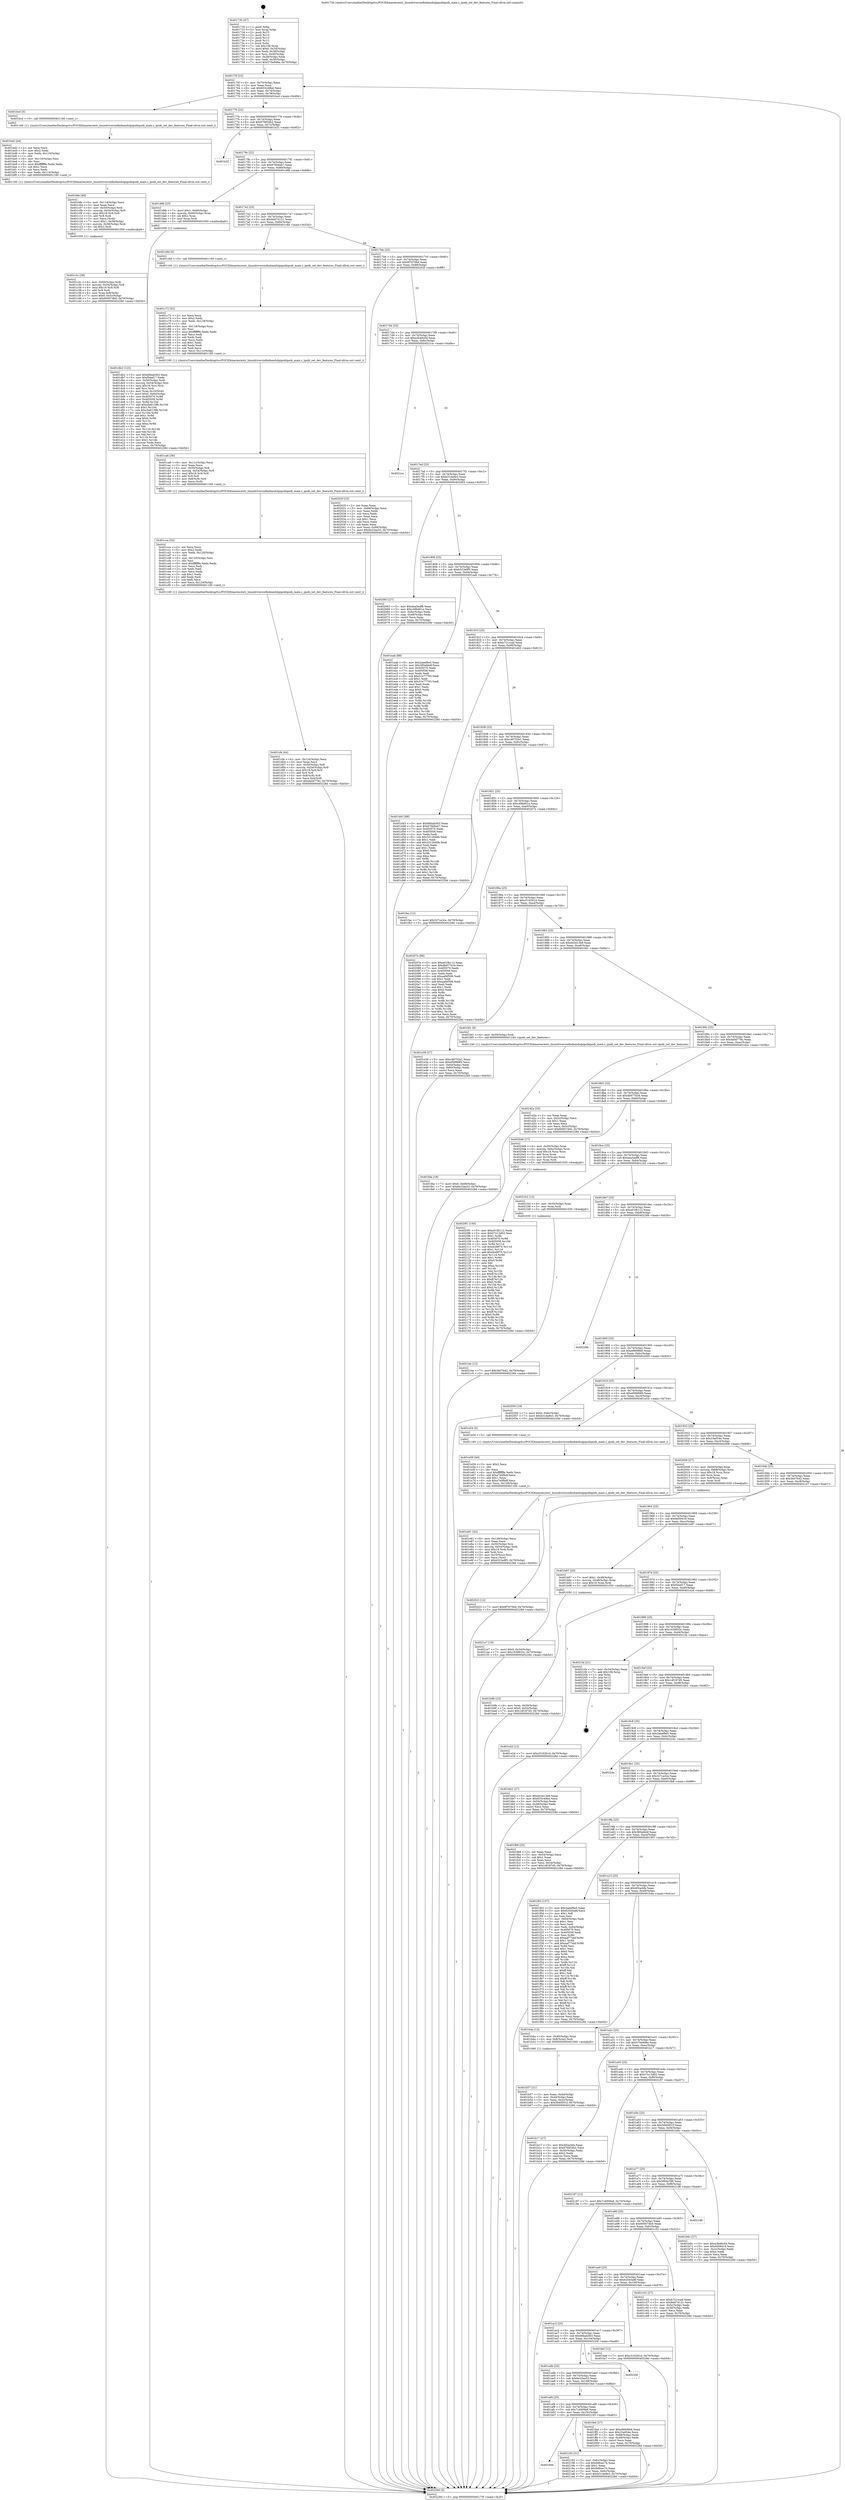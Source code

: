 digraph "0x401730" {
  label = "0x401730 (/mnt/c/Users/mathe/Desktop/tcc/POCII/binaries/extr_linuxdriversinfinibandulpipoibipoib_main.c_ipoib_set_dev_features_Final-ollvm.out::main(0))"
  labelloc = "t"
  node[shape=record]

  Entry [label="",width=0.3,height=0.3,shape=circle,fillcolor=black,style=filled]
  "0x40175f" [label="{
     0x40175f [23]\l
     | [instrs]\l
     &nbsp;&nbsp;0x40175f \<+3\>: mov -0x70(%rbp),%eax\l
     &nbsp;&nbsp;0x401762 \<+2\>: mov %eax,%ecx\l
     &nbsp;&nbsp;0x401764 \<+6\>: sub $0x833c49bd,%ecx\l
     &nbsp;&nbsp;0x40176a \<+3\>: mov %eax,-0x74(%rbp)\l
     &nbsp;&nbsp;0x40176d \<+3\>: mov %ecx,-0x78(%rbp)\l
     &nbsp;&nbsp;0x401770 \<+6\>: je 0000000000401bcd \<main+0x49d\>\l
  }"]
  "0x401bcd" [label="{
     0x401bcd [5]\l
     | [instrs]\l
     &nbsp;&nbsp;0x401bcd \<+5\>: call 0000000000401160 \<next_i\>\l
     | [calls]\l
     &nbsp;&nbsp;0x401160 \{1\} (/mnt/c/Users/mathe/Desktop/tcc/POCII/binaries/extr_linuxdriversinfinibandulpipoibipoib_main.c_ipoib_set_dev_features_Final-ollvm.out::next_i)\l
  }"]
  "0x401776" [label="{
     0x401776 [22]\l
     | [instrs]\l
     &nbsp;&nbsp;0x401776 \<+5\>: jmp 000000000040177b \<main+0x4b\>\l
     &nbsp;&nbsp;0x40177b \<+3\>: mov -0x74(%rbp),%eax\l
     &nbsp;&nbsp;0x40177e \<+5\>: sub $0x876854b2,%eax\l
     &nbsp;&nbsp;0x401783 \<+3\>: mov %eax,-0x7c(%rbp)\l
     &nbsp;&nbsp;0x401786 \<+6\>: je 0000000000401b32 \<main+0x402\>\l
  }"]
  Exit [label="",width=0.3,height=0.3,shape=circle,fillcolor=black,style=filled,peripheries=2]
  "0x401b32" [label="{
     0x401b32\l
  }", style=dashed]
  "0x40178c" [label="{
     0x40178c [22]\l
     | [instrs]\l
     &nbsp;&nbsp;0x40178c \<+5\>: jmp 0000000000401791 \<main+0x61\>\l
     &nbsp;&nbsp;0x401791 \<+3\>: mov -0x74(%rbp),%eax\l
     &nbsp;&nbsp;0x401794 \<+5\>: sub $0x876b6eb7,%eax\l
     &nbsp;&nbsp;0x401799 \<+3\>: mov %eax,-0x80(%rbp)\l
     &nbsp;&nbsp;0x40179c \<+6\>: je 0000000000401d9b \<main+0x66b\>\l
  }"]
  "0x4021be" [label="{
     0x4021be [12]\l
     | [instrs]\l
     &nbsp;&nbsp;0x4021be \<+7\>: movl $0x3b07b42,-0x70(%rbp)\l
     &nbsp;&nbsp;0x4021c5 \<+5\>: jmp 000000000040228d \<main+0xb5d\>\l
  }"]
  "0x401d9b" [label="{
     0x401d9b [23]\l
     | [instrs]\l
     &nbsp;&nbsp;0x401d9b \<+7\>: movl $0x1,-0x60(%rbp)\l
     &nbsp;&nbsp;0x401da2 \<+4\>: movslq -0x60(%rbp),%rax\l
     &nbsp;&nbsp;0x401da6 \<+4\>: shl $0x2,%rax\l
     &nbsp;&nbsp;0x401daa \<+3\>: mov %rax,%rdi\l
     &nbsp;&nbsp;0x401dad \<+5\>: call 0000000000401050 \<malloc@plt\>\l
     | [calls]\l
     &nbsp;&nbsp;0x401050 \{1\} (unknown)\l
  }"]
  "0x4017a2" [label="{
     0x4017a2 [25]\l
     | [instrs]\l
     &nbsp;&nbsp;0x4017a2 \<+5\>: jmp 00000000004017a7 \<main+0x77\>\l
     &nbsp;&nbsp;0x4017a7 \<+3\>: mov -0x74(%rbp),%eax\l
     &nbsp;&nbsp;0x4017aa \<+5\>: sub $0x8dd74121,%eax\l
     &nbsp;&nbsp;0x4017af \<+6\>: mov %eax,-0x84(%rbp)\l
     &nbsp;&nbsp;0x4017b5 \<+6\>: je 0000000000401c6d \<main+0x53d\>\l
  }"]
  "0x401b0d" [label="{
     0x401b0d\l
  }", style=dashed]
  "0x401c6d" [label="{
     0x401c6d [5]\l
     | [instrs]\l
     &nbsp;&nbsp;0x401c6d \<+5\>: call 0000000000401160 \<next_i\>\l
     | [calls]\l
     &nbsp;&nbsp;0x401160 \{1\} (/mnt/c/Users/mathe/Desktop/tcc/POCII/binaries/extr_linuxdriversinfinibandulpipoibipoib_main.c_ipoib_set_dev_features_Final-ollvm.out::next_i)\l
  }"]
  "0x4017bb" [label="{
     0x4017bb [25]\l
     | [instrs]\l
     &nbsp;&nbsp;0x4017bb \<+5\>: jmp 00000000004017c0 \<main+0x90\>\l
     &nbsp;&nbsp;0x4017c0 \<+3\>: mov -0x74(%rbp),%eax\l
     &nbsp;&nbsp;0x4017c3 \<+5\>: sub $0x9f76706d,%eax\l
     &nbsp;&nbsp;0x4017c8 \<+6\>: mov %eax,-0x88(%rbp)\l
     &nbsp;&nbsp;0x4017ce \<+6\>: je 000000000040202f \<main+0x8ff\>\l
  }"]
  "0x402193" [label="{
     0x402193 [31]\l
     | [instrs]\l
     &nbsp;&nbsp;0x402193 \<+3\>: mov -0x6c(%rbp),%eax\l
     &nbsp;&nbsp;0x402196 \<+5\>: sub $0x9dfcec74,%eax\l
     &nbsp;&nbsp;0x40219b \<+3\>: add $0x1,%eax\l
     &nbsp;&nbsp;0x40219e \<+5\>: add $0x9dfcec74,%eax\l
     &nbsp;&nbsp;0x4021a3 \<+3\>: mov %eax,-0x6c(%rbp)\l
     &nbsp;&nbsp;0x4021a6 \<+7\>: movl $0xb31da9e3,-0x70(%rbp)\l
     &nbsp;&nbsp;0x4021ad \<+5\>: jmp 000000000040228d \<main+0xb5d\>\l
  }"]
  "0x40202f" [label="{
     0x40202f [33]\l
     | [instrs]\l
     &nbsp;&nbsp;0x40202f \<+2\>: xor %eax,%eax\l
     &nbsp;&nbsp;0x402031 \<+3\>: mov -0x68(%rbp),%ecx\l
     &nbsp;&nbsp;0x402034 \<+2\>: mov %eax,%edx\l
     &nbsp;&nbsp;0x402036 \<+2\>: sub %ecx,%edx\l
     &nbsp;&nbsp;0x402038 \<+2\>: mov %eax,%ecx\l
     &nbsp;&nbsp;0x40203a \<+3\>: sub $0x1,%ecx\l
     &nbsp;&nbsp;0x40203d \<+2\>: add %ecx,%edx\l
     &nbsp;&nbsp;0x40203f \<+2\>: sub %edx,%eax\l
     &nbsp;&nbsp;0x402041 \<+3\>: mov %eax,-0x68(%rbp)\l
     &nbsp;&nbsp;0x402044 \<+7\>: movl $0x6e23ae33,-0x70(%rbp)\l
     &nbsp;&nbsp;0x40204b \<+5\>: jmp 000000000040228d \<main+0xb5d\>\l
  }"]
  "0x4017d4" [label="{
     0x4017d4 [25]\l
     | [instrs]\l
     &nbsp;&nbsp;0x4017d4 \<+5\>: jmp 00000000004017d9 \<main+0xa9\>\l
     &nbsp;&nbsp;0x4017d9 \<+3\>: mov -0x74(%rbp),%eax\l
     &nbsp;&nbsp;0x4017dc \<+5\>: sub $0xa3b49c0d,%eax\l
     &nbsp;&nbsp;0x4017e1 \<+6\>: mov %eax,-0x8c(%rbp)\l
     &nbsp;&nbsp;0x4017e7 \<+6\>: je 00000000004021ca \<main+0xa9a\>\l
  }"]
  "0x4020f1" [label="{
     0x4020f1 [150]\l
     | [instrs]\l
     &nbsp;&nbsp;0x4020f1 \<+5\>: mov $0xe01fb112,%edx\l
     &nbsp;&nbsp;0x4020f6 \<+5\>: mov $0x57e13d02,%esi\l
     &nbsp;&nbsp;0x4020fb \<+3\>: mov $0x1,%r8b\l
     &nbsp;&nbsp;0x4020fe \<+8\>: mov 0x405070,%r9d\l
     &nbsp;&nbsp;0x402106 \<+8\>: mov 0x405058,%r10d\l
     &nbsp;&nbsp;0x40210e \<+3\>: mov %r9d,%r11d\l
     &nbsp;&nbsp;0x402111 \<+7\>: sub $0xdcd9f70,%r11d\l
     &nbsp;&nbsp;0x402118 \<+4\>: sub $0x1,%r11d\l
     &nbsp;&nbsp;0x40211c \<+7\>: add $0xdcd9f70,%r11d\l
     &nbsp;&nbsp;0x402123 \<+4\>: imul %r11d,%r9d\l
     &nbsp;&nbsp;0x402127 \<+4\>: and $0x1,%r9d\l
     &nbsp;&nbsp;0x40212b \<+4\>: cmp $0x0,%r9d\l
     &nbsp;&nbsp;0x40212f \<+3\>: sete %bl\l
     &nbsp;&nbsp;0x402132 \<+4\>: cmp $0xa,%r10d\l
     &nbsp;&nbsp;0x402136 \<+4\>: setl %r14b\l
     &nbsp;&nbsp;0x40213a \<+3\>: mov %bl,%r15b\l
     &nbsp;&nbsp;0x40213d \<+4\>: xor $0xff,%r15b\l
     &nbsp;&nbsp;0x402141 \<+3\>: mov %r14b,%r12b\l
     &nbsp;&nbsp;0x402144 \<+4\>: xor $0xff,%r12b\l
     &nbsp;&nbsp;0x402148 \<+4\>: xor $0x0,%r8b\l
     &nbsp;&nbsp;0x40214c \<+3\>: mov %r15b,%r13b\l
     &nbsp;&nbsp;0x40214f \<+4\>: and $0x0,%r13b\l
     &nbsp;&nbsp;0x402153 \<+3\>: and %r8b,%bl\l
     &nbsp;&nbsp;0x402156 \<+3\>: mov %r12b,%al\l
     &nbsp;&nbsp;0x402159 \<+2\>: and $0x0,%al\l
     &nbsp;&nbsp;0x40215b \<+3\>: and %r8b,%r14b\l
     &nbsp;&nbsp;0x40215e \<+3\>: or %bl,%r13b\l
     &nbsp;&nbsp;0x402161 \<+3\>: or %r14b,%al\l
     &nbsp;&nbsp;0x402164 \<+3\>: xor %al,%r13b\l
     &nbsp;&nbsp;0x402167 \<+3\>: or %r12b,%r15b\l
     &nbsp;&nbsp;0x40216a \<+4\>: xor $0xff,%r15b\l
     &nbsp;&nbsp;0x40216e \<+4\>: or $0x0,%r8b\l
     &nbsp;&nbsp;0x402172 \<+3\>: and %r8b,%r15b\l
     &nbsp;&nbsp;0x402175 \<+3\>: or %r15b,%r13b\l
     &nbsp;&nbsp;0x402178 \<+4\>: test $0x1,%r13b\l
     &nbsp;&nbsp;0x40217c \<+3\>: cmovne %esi,%edx\l
     &nbsp;&nbsp;0x40217f \<+3\>: mov %edx,-0x70(%rbp)\l
     &nbsp;&nbsp;0x402182 \<+5\>: jmp 000000000040228d \<main+0xb5d\>\l
  }"]
  "0x4021ca" [label="{
     0x4021ca\l
  }", style=dashed]
  "0x4017ed" [label="{
     0x4017ed [25]\l
     | [instrs]\l
     &nbsp;&nbsp;0x4017ed \<+5\>: jmp 00000000004017f2 \<main+0xc2\>\l
     &nbsp;&nbsp;0x4017f2 \<+3\>: mov -0x74(%rbp),%eax\l
     &nbsp;&nbsp;0x4017f5 \<+5\>: sub $0xb31da9e3,%eax\l
     &nbsp;&nbsp;0x4017fa \<+6\>: mov %eax,-0x90(%rbp)\l
     &nbsp;&nbsp;0x401800 \<+6\>: je 0000000000402063 \<main+0x933\>\l
  }"]
  "0x402023" [label="{
     0x402023 [12]\l
     | [instrs]\l
     &nbsp;&nbsp;0x402023 \<+7\>: movl $0x9f76706d,-0x70(%rbp)\l
     &nbsp;&nbsp;0x40202a \<+5\>: jmp 000000000040228d \<main+0xb5d\>\l
  }"]
  "0x402063" [label="{
     0x402063 [27]\l
     | [instrs]\l
     &nbsp;&nbsp;0x402063 \<+5\>: mov $0xdea5edf8,%eax\l
     &nbsp;&nbsp;0x402068 \<+5\>: mov $0xc49bd01e,%ecx\l
     &nbsp;&nbsp;0x40206d \<+3\>: mov -0x6c(%rbp),%edx\l
     &nbsp;&nbsp;0x402070 \<+3\>: cmp -0x48(%rbp),%edx\l
     &nbsp;&nbsp;0x402073 \<+3\>: cmovl %ecx,%eax\l
     &nbsp;&nbsp;0x402076 \<+3\>: mov %eax,-0x70(%rbp)\l
     &nbsp;&nbsp;0x402079 \<+5\>: jmp 000000000040228d \<main+0xb5d\>\l
  }"]
  "0x401806" [label="{
     0x401806 [25]\l
     | [instrs]\l
     &nbsp;&nbsp;0x401806 \<+5\>: jmp 000000000040180b \<main+0xdb\>\l
     &nbsp;&nbsp;0x40180b \<+3\>: mov -0x74(%rbp),%eax\l
     &nbsp;&nbsp;0x40180e \<+5\>: sub $0xb523e9f5,%eax\l
     &nbsp;&nbsp;0x401813 \<+6\>: mov %eax,-0x94(%rbp)\l
     &nbsp;&nbsp;0x401819 \<+6\>: je 0000000000401eab \<main+0x77b\>\l
  }"]
  "0x401af4" [label="{
     0x401af4 [25]\l
     | [instrs]\l
     &nbsp;&nbsp;0x401af4 \<+5\>: jmp 0000000000401af9 \<main+0x3c9\>\l
     &nbsp;&nbsp;0x401af9 \<+3\>: mov -0x74(%rbp),%eax\l
     &nbsp;&nbsp;0x401afc \<+5\>: sub $0x7c4009a8,%eax\l
     &nbsp;&nbsp;0x401b01 \<+6\>: mov %eax,-0x10c(%rbp)\l
     &nbsp;&nbsp;0x401b07 \<+6\>: je 0000000000402193 \<main+0xa63\>\l
  }"]
  "0x401eab" [label="{
     0x401eab [88]\l
     | [instrs]\l
     &nbsp;&nbsp;0x401eab \<+5\>: mov $0x2aeef9e5,%eax\l
     &nbsp;&nbsp;0x401eb0 \<+5\>: mov $0x385ebb4f,%ecx\l
     &nbsp;&nbsp;0x401eb5 \<+7\>: mov 0x405070,%edx\l
     &nbsp;&nbsp;0x401ebc \<+7\>: mov 0x405058,%esi\l
     &nbsp;&nbsp;0x401ec3 \<+2\>: mov %edx,%edi\l
     &nbsp;&nbsp;0x401ec5 \<+6\>: sub $0x51e77765,%edi\l
     &nbsp;&nbsp;0x401ecb \<+3\>: sub $0x1,%edi\l
     &nbsp;&nbsp;0x401ece \<+6\>: add $0x51e77765,%edi\l
     &nbsp;&nbsp;0x401ed4 \<+3\>: imul %edi,%edx\l
     &nbsp;&nbsp;0x401ed7 \<+3\>: and $0x1,%edx\l
     &nbsp;&nbsp;0x401eda \<+3\>: cmp $0x0,%edx\l
     &nbsp;&nbsp;0x401edd \<+4\>: sete %r8b\l
     &nbsp;&nbsp;0x401ee1 \<+3\>: cmp $0xa,%esi\l
     &nbsp;&nbsp;0x401ee4 \<+4\>: setl %r9b\l
     &nbsp;&nbsp;0x401ee8 \<+3\>: mov %r8b,%r10b\l
     &nbsp;&nbsp;0x401eeb \<+3\>: and %r9b,%r10b\l
     &nbsp;&nbsp;0x401eee \<+3\>: xor %r9b,%r8b\l
     &nbsp;&nbsp;0x401ef1 \<+3\>: or %r8b,%r10b\l
     &nbsp;&nbsp;0x401ef4 \<+4\>: test $0x1,%r10b\l
     &nbsp;&nbsp;0x401ef8 \<+3\>: cmovne %ecx,%eax\l
     &nbsp;&nbsp;0x401efb \<+3\>: mov %eax,-0x70(%rbp)\l
     &nbsp;&nbsp;0x401efe \<+5\>: jmp 000000000040228d \<main+0xb5d\>\l
  }"]
  "0x40181f" [label="{
     0x40181f [25]\l
     | [instrs]\l
     &nbsp;&nbsp;0x40181f \<+5\>: jmp 0000000000401824 \<main+0xf4\>\l
     &nbsp;&nbsp;0x401824 \<+3\>: mov -0x74(%rbp),%eax\l
     &nbsp;&nbsp;0x401827 \<+5\>: sub $0xb721ccad,%eax\l
     &nbsp;&nbsp;0x40182c \<+6\>: mov %eax,-0x98(%rbp)\l
     &nbsp;&nbsp;0x401832 \<+6\>: je 0000000000401d43 \<main+0x613\>\l
  }"]
  "0x401fed" [label="{
     0x401fed [27]\l
     | [instrs]\l
     &nbsp;&nbsp;0x401fed \<+5\>: mov $0xe9669fe6,%eax\l
     &nbsp;&nbsp;0x401ff2 \<+5\>: mov $0x23a054e,%ecx\l
     &nbsp;&nbsp;0x401ff7 \<+3\>: mov -0x68(%rbp),%edx\l
     &nbsp;&nbsp;0x401ffa \<+3\>: cmp -0x48(%rbp),%edx\l
     &nbsp;&nbsp;0x401ffd \<+3\>: cmovl %ecx,%eax\l
     &nbsp;&nbsp;0x402000 \<+3\>: mov %eax,-0x70(%rbp)\l
     &nbsp;&nbsp;0x402003 \<+5\>: jmp 000000000040228d \<main+0xb5d\>\l
  }"]
  "0x401d43" [label="{
     0x401d43 [88]\l
     | [instrs]\l
     &nbsp;&nbsp;0x401d43 \<+5\>: mov $0x66bab563,%eax\l
     &nbsp;&nbsp;0x401d48 \<+5\>: mov $0x876b6eb7,%ecx\l
     &nbsp;&nbsp;0x401d4d \<+7\>: mov 0x405070,%edx\l
     &nbsp;&nbsp;0x401d54 \<+7\>: mov 0x405058,%esi\l
     &nbsp;&nbsp;0x401d5b \<+2\>: mov %edx,%edi\l
     &nbsp;&nbsp;0x401d5d \<+6\>: sub $0x3312640b,%edi\l
     &nbsp;&nbsp;0x401d63 \<+3\>: sub $0x1,%edi\l
     &nbsp;&nbsp;0x401d66 \<+6\>: add $0x3312640b,%edi\l
     &nbsp;&nbsp;0x401d6c \<+3\>: imul %edi,%edx\l
     &nbsp;&nbsp;0x401d6f \<+3\>: and $0x1,%edx\l
     &nbsp;&nbsp;0x401d72 \<+3\>: cmp $0x0,%edx\l
     &nbsp;&nbsp;0x401d75 \<+4\>: sete %r8b\l
     &nbsp;&nbsp;0x401d79 \<+3\>: cmp $0xa,%esi\l
     &nbsp;&nbsp;0x401d7c \<+4\>: setl %r9b\l
     &nbsp;&nbsp;0x401d80 \<+3\>: mov %r8b,%r10b\l
     &nbsp;&nbsp;0x401d83 \<+3\>: and %r9b,%r10b\l
     &nbsp;&nbsp;0x401d86 \<+3\>: xor %r9b,%r8b\l
     &nbsp;&nbsp;0x401d89 \<+3\>: or %r8b,%r10b\l
     &nbsp;&nbsp;0x401d8c \<+4\>: test $0x1,%r10b\l
     &nbsp;&nbsp;0x401d90 \<+3\>: cmovne %ecx,%eax\l
     &nbsp;&nbsp;0x401d93 \<+3\>: mov %eax,-0x70(%rbp)\l
     &nbsp;&nbsp;0x401d96 \<+5\>: jmp 000000000040228d \<main+0xb5d\>\l
  }"]
  "0x401838" [label="{
     0x401838 [25]\l
     | [instrs]\l
     &nbsp;&nbsp;0x401838 \<+5\>: jmp 000000000040183d \<main+0x10d\>\l
     &nbsp;&nbsp;0x40183d \<+3\>: mov -0x74(%rbp),%eax\l
     &nbsp;&nbsp;0x401840 \<+5\>: sub $0xc46752e1,%eax\l
     &nbsp;&nbsp;0x401845 \<+6\>: mov %eax,-0x9c(%rbp)\l
     &nbsp;&nbsp;0x40184b \<+6\>: je 0000000000401fac \<main+0x87c\>\l
  }"]
  "0x401adb" [label="{
     0x401adb [25]\l
     | [instrs]\l
     &nbsp;&nbsp;0x401adb \<+5\>: jmp 0000000000401ae0 \<main+0x3b0\>\l
     &nbsp;&nbsp;0x401ae0 \<+3\>: mov -0x74(%rbp),%eax\l
     &nbsp;&nbsp;0x401ae3 \<+5\>: sub $0x6e23ae33,%eax\l
     &nbsp;&nbsp;0x401ae8 \<+6\>: mov %eax,-0x108(%rbp)\l
     &nbsp;&nbsp;0x401aee \<+6\>: je 0000000000401fed \<main+0x8bd\>\l
  }"]
  "0x401fac" [label="{
     0x401fac [12]\l
     | [instrs]\l
     &nbsp;&nbsp;0x401fac \<+7\>: movl $0x327ca3ce,-0x70(%rbp)\l
     &nbsp;&nbsp;0x401fb3 \<+5\>: jmp 000000000040228d \<main+0xb5d\>\l
  }"]
  "0x401851" [label="{
     0x401851 [25]\l
     | [instrs]\l
     &nbsp;&nbsp;0x401851 \<+5\>: jmp 0000000000401856 \<main+0x126\>\l
     &nbsp;&nbsp;0x401856 \<+3\>: mov -0x74(%rbp),%eax\l
     &nbsp;&nbsp;0x401859 \<+5\>: sub $0xc49bd01e,%eax\l
     &nbsp;&nbsp;0x40185e \<+6\>: mov %eax,-0xa0(%rbp)\l
     &nbsp;&nbsp;0x401864 \<+6\>: je 000000000040207e \<main+0x94e\>\l
  }"]
  "0x40220f" [label="{
     0x40220f\l
  }", style=dashed]
  "0x40207e" [label="{
     0x40207e [88]\l
     | [instrs]\l
     &nbsp;&nbsp;0x40207e \<+5\>: mov $0xe01fb112,%eax\l
     &nbsp;&nbsp;0x402083 \<+5\>: mov $0xdb977b34,%ecx\l
     &nbsp;&nbsp;0x402088 \<+7\>: mov 0x405070,%edx\l
     &nbsp;&nbsp;0x40208f \<+7\>: mov 0x405058,%esi\l
     &nbsp;&nbsp;0x402096 \<+2\>: mov %edx,%edi\l
     &nbsp;&nbsp;0x402098 \<+6\>: sub $0xaaf4f506,%edi\l
     &nbsp;&nbsp;0x40209e \<+3\>: sub $0x1,%edi\l
     &nbsp;&nbsp;0x4020a1 \<+6\>: add $0xaaf4f506,%edi\l
     &nbsp;&nbsp;0x4020a7 \<+3\>: imul %edi,%edx\l
     &nbsp;&nbsp;0x4020aa \<+3\>: and $0x1,%edx\l
     &nbsp;&nbsp;0x4020ad \<+3\>: cmp $0x0,%edx\l
     &nbsp;&nbsp;0x4020b0 \<+4\>: sete %r8b\l
     &nbsp;&nbsp;0x4020b4 \<+3\>: cmp $0xa,%esi\l
     &nbsp;&nbsp;0x4020b7 \<+4\>: setl %r9b\l
     &nbsp;&nbsp;0x4020bb \<+3\>: mov %r8b,%r10b\l
     &nbsp;&nbsp;0x4020be \<+3\>: and %r9b,%r10b\l
     &nbsp;&nbsp;0x4020c1 \<+3\>: xor %r9b,%r8b\l
     &nbsp;&nbsp;0x4020c4 \<+3\>: or %r8b,%r10b\l
     &nbsp;&nbsp;0x4020c7 \<+4\>: test $0x1,%r10b\l
     &nbsp;&nbsp;0x4020cb \<+3\>: cmovne %ecx,%eax\l
     &nbsp;&nbsp;0x4020ce \<+3\>: mov %eax,-0x70(%rbp)\l
     &nbsp;&nbsp;0x4020d1 \<+5\>: jmp 000000000040228d \<main+0xb5d\>\l
  }"]
  "0x40186a" [label="{
     0x40186a [25]\l
     | [instrs]\l
     &nbsp;&nbsp;0x40186a \<+5\>: jmp 000000000040186f \<main+0x13f\>\l
     &nbsp;&nbsp;0x40186f \<+3\>: mov -0x74(%rbp),%eax\l
     &nbsp;&nbsp;0x401872 \<+5\>: sub $0xc516261d,%eax\l
     &nbsp;&nbsp;0x401877 \<+6\>: mov %eax,-0xa4(%rbp)\l
     &nbsp;&nbsp;0x40187d \<+6\>: je 0000000000401e39 \<main+0x709\>\l
  }"]
  "0x401fda" [label="{
     0x401fda [19]\l
     | [instrs]\l
     &nbsp;&nbsp;0x401fda \<+7\>: movl $0x0,-0x68(%rbp)\l
     &nbsp;&nbsp;0x401fe1 \<+7\>: movl $0x6e23ae33,-0x70(%rbp)\l
     &nbsp;&nbsp;0x401fe8 \<+5\>: jmp 000000000040228d \<main+0xb5d\>\l
  }"]
  "0x401e39" [label="{
     0x401e39 [27]\l
     | [instrs]\l
     &nbsp;&nbsp;0x401e39 \<+5\>: mov $0xc46752e1,%eax\l
     &nbsp;&nbsp;0x401e3e \<+5\>: mov $0xef489689,%ecx\l
     &nbsp;&nbsp;0x401e43 \<+3\>: mov -0x64(%rbp),%edx\l
     &nbsp;&nbsp;0x401e46 \<+3\>: cmp -0x60(%rbp),%edx\l
     &nbsp;&nbsp;0x401e49 \<+3\>: cmovl %ecx,%eax\l
     &nbsp;&nbsp;0x401e4c \<+3\>: mov %eax,-0x70(%rbp)\l
     &nbsp;&nbsp;0x401e4f \<+5\>: jmp 000000000040228d \<main+0xb5d\>\l
  }"]
  "0x401883" [label="{
     0x401883 [25]\l
     | [instrs]\l
     &nbsp;&nbsp;0x401883 \<+5\>: jmp 0000000000401888 \<main+0x158\>\l
     &nbsp;&nbsp;0x401888 \<+3\>: mov -0x74(%rbp),%eax\l
     &nbsp;&nbsp;0x40188b \<+5\>: sub $0xd43d13e8,%eax\l
     &nbsp;&nbsp;0x401890 \<+6\>: mov %eax,-0xa8(%rbp)\l
     &nbsp;&nbsp;0x401896 \<+6\>: je 0000000000401fd1 \<main+0x8a1\>\l
  }"]
  "0x401ac2" [label="{
     0x401ac2 [25]\l
     | [instrs]\l
     &nbsp;&nbsp;0x401ac2 \<+5\>: jmp 0000000000401ac7 \<main+0x397\>\l
     &nbsp;&nbsp;0x401ac7 \<+3\>: mov -0x74(%rbp),%eax\l
     &nbsp;&nbsp;0x401aca \<+5\>: sub $0x66bab563,%eax\l
     &nbsp;&nbsp;0x401acf \<+6\>: mov %eax,-0x104(%rbp)\l
     &nbsp;&nbsp;0x401ad5 \<+6\>: je 000000000040220f \<main+0xadf\>\l
  }"]
  "0x401fd1" [label="{
     0x401fd1 [9]\l
     | [instrs]\l
     &nbsp;&nbsp;0x401fd1 \<+4\>: mov -0x50(%rbp),%rdi\l
     &nbsp;&nbsp;0x401fd5 \<+5\>: call 0000000000401240 \<ipoib_set_dev_features\>\l
     | [calls]\l
     &nbsp;&nbsp;0x401240 \{1\} (/mnt/c/Users/mathe/Desktop/tcc/POCII/binaries/extr_linuxdriversinfinibandulpipoibipoib_main.c_ipoib_set_dev_features_Final-ollvm.out::ipoib_set_dev_features)\l
  }"]
  "0x40189c" [label="{
     0x40189c [25]\l
     | [instrs]\l
     &nbsp;&nbsp;0x40189c \<+5\>: jmp 00000000004018a1 \<main+0x171\>\l
     &nbsp;&nbsp;0x4018a1 \<+3\>: mov -0x74(%rbp),%eax\l
     &nbsp;&nbsp;0x4018a4 \<+5\>: sub $0xda0d778c,%eax\l
     &nbsp;&nbsp;0x4018a9 \<+6\>: mov %eax,-0xac(%rbp)\l
     &nbsp;&nbsp;0x4018af \<+6\>: je 0000000000401d2a \<main+0x5fa\>\l
  }"]
  "0x401fa0" [label="{
     0x401fa0 [12]\l
     | [instrs]\l
     &nbsp;&nbsp;0x401fa0 \<+7\>: movl $0xc516261d,-0x70(%rbp)\l
     &nbsp;&nbsp;0x401fa7 \<+5\>: jmp 000000000040228d \<main+0xb5d\>\l
  }"]
  "0x401d2a" [label="{
     0x401d2a [25]\l
     | [instrs]\l
     &nbsp;&nbsp;0x401d2a \<+2\>: xor %eax,%eax\l
     &nbsp;&nbsp;0x401d2c \<+3\>: mov -0x5c(%rbp),%ecx\l
     &nbsp;&nbsp;0x401d2f \<+3\>: sub $0x1,%eax\l
     &nbsp;&nbsp;0x401d32 \<+2\>: sub %eax,%ecx\l
     &nbsp;&nbsp;0x401d34 \<+3\>: mov %ecx,-0x5c(%rbp)\l
     &nbsp;&nbsp;0x401d37 \<+7\>: movl $0x600074b0,-0x70(%rbp)\l
     &nbsp;&nbsp;0x401d3e \<+5\>: jmp 000000000040228d \<main+0xb5d\>\l
  }"]
  "0x4018b5" [label="{
     0x4018b5 [25]\l
     | [instrs]\l
     &nbsp;&nbsp;0x4018b5 \<+5\>: jmp 00000000004018ba \<main+0x18a\>\l
     &nbsp;&nbsp;0x4018ba \<+3\>: mov -0x74(%rbp),%eax\l
     &nbsp;&nbsp;0x4018bd \<+5\>: sub $0xdb977b34,%eax\l
     &nbsp;&nbsp;0x4018c2 \<+6\>: mov %eax,-0xb0(%rbp)\l
     &nbsp;&nbsp;0x4018c8 \<+6\>: je 00000000004020d6 \<main+0x9a6\>\l
  }"]
  "0x401e81" [label="{
     0x401e81 [42]\l
     | [instrs]\l
     &nbsp;&nbsp;0x401e81 \<+6\>: mov -0x128(%rbp),%ecx\l
     &nbsp;&nbsp;0x401e87 \<+3\>: imul %eax,%ecx\l
     &nbsp;&nbsp;0x401e8a \<+4\>: mov -0x50(%rbp),%rsi\l
     &nbsp;&nbsp;0x401e8e \<+4\>: movslq -0x54(%rbp),%rdi\l
     &nbsp;&nbsp;0x401e92 \<+4\>: imul $0x18,%rdi,%rdi\l
     &nbsp;&nbsp;0x401e96 \<+3\>: add %rdi,%rsi\l
     &nbsp;&nbsp;0x401e99 \<+4\>: mov 0x10(%rsi),%rsi\l
     &nbsp;&nbsp;0x401e9d \<+2\>: mov %ecx,(%rsi)\l
     &nbsp;&nbsp;0x401e9f \<+7\>: movl $0xb523e9f5,-0x70(%rbp)\l
     &nbsp;&nbsp;0x401ea6 \<+5\>: jmp 000000000040228d \<main+0xb5d\>\l
  }"]
  "0x4020d6" [label="{
     0x4020d6 [27]\l
     | [instrs]\l
     &nbsp;&nbsp;0x4020d6 \<+4\>: mov -0x50(%rbp),%rax\l
     &nbsp;&nbsp;0x4020da \<+4\>: movslq -0x6c(%rbp),%rcx\l
     &nbsp;&nbsp;0x4020de \<+4\>: imul $0x18,%rcx,%rcx\l
     &nbsp;&nbsp;0x4020e2 \<+3\>: add %rcx,%rax\l
     &nbsp;&nbsp;0x4020e5 \<+4\>: mov 0x10(%rax),%rax\l
     &nbsp;&nbsp;0x4020e9 \<+3\>: mov %rax,%rdi\l
     &nbsp;&nbsp;0x4020ec \<+5\>: call 0000000000401030 \<free@plt\>\l
     | [calls]\l
     &nbsp;&nbsp;0x401030 \{1\} (unknown)\l
  }"]
  "0x4018ce" [label="{
     0x4018ce [25]\l
     | [instrs]\l
     &nbsp;&nbsp;0x4018ce \<+5\>: jmp 00000000004018d3 \<main+0x1a3\>\l
     &nbsp;&nbsp;0x4018d3 \<+3\>: mov -0x74(%rbp),%eax\l
     &nbsp;&nbsp;0x4018d6 \<+5\>: sub $0xdea5edf8,%eax\l
     &nbsp;&nbsp;0x4018db \<+6\>: mov %eax,-0xb4(%rbp)\l
     &nbsp;&nbsp;0x4018e1 \<+6\>: je 00000000004021b2 \<main+0xa82\>\l
  }"]
  "0x401e59" [label="{
     0x401e59 [40]\l
     | [instrs]\l
     &nbsp;&nbsp;0x401e59 \<+5\>: mov $0x2,%ecx\l
     &nbsp;&nbsp;0x401e5e \<+1\>: cltd\l
     &nbsp;&nbsp;0x401e5f \<+2\>: idiv %ecx\l
     &nbsp;&nbsp;0x401e61 \<+6\>: imul $0xfffffffe,%edx,%ecx\l
     &nbsp;&nbsp;0x401e67 \<+6\>: add $0xa7e0fbdf,%ecx\l
     &nbsp;&nbsp;0x401e6d \<+3\>: add $0x1,%ecx\l
     &nbsp;&nbsp;0x401e70 \<+6\>: sub $0xa7e0fbdf,%ecx\l
     &nbsp;&nbsp;0x401e76 \<+6\>: mov %ecx,-0x128(%rbp)\l
     &nbsp;&nbsp;0x401e7c \<+5\>: call 0000000000401160 \<next_i\>\l
     | [calls]\l
     &nbsp;&nbsp;0x401160 \{1\} (/mnt/c/Users/mathe/Desktop/tcc/POCII/binaries/extr_linuxdriversinfinibandulpipoibipoib_main.c_ipoib_set_dev_features_Final-ollvm.out::next_i)\l
  }"]
  "0x4021b2" [label="{
     0x4021b2 [12]\l
     | [instrs]\l
     &nbsp;&nbsp;0x4021b2 \<+4\>: mov -0x50(%rbp),%rax\l
     &nbsp;&nbsp;0x4021b6 \<+3\>: mov %rax,%rdi\l
     &nbsp;&nbsp;0x4021b9 \<+5\>: call 0000000000401030 \<free@plt\>\l
     | [calls]\l
     &nbsp;&nbsp;0x401030 \{1\} (unknown)\l
  }"]
  "0x4018e7" [label="{
     0x4018e7 [25]\l
     | [instrs]\l
     &nbsp;&nbsp;0x4018e7 \<+5\>: jmp 00000000004018ec \<main+0x1bc\>\l
     &nbsp;&nbsp;0x4018ec \<+3\>: mov -0x74(%rbp),%eax\l
     &nbsp;&nbsp;0x4018ef \<+5\>: sub $0xe01fb112,%eax\l
     &nbsp;&nbsp;0x4018f4 \<+6\>: mov %eax,-0xb8(%rbp)\l
     &nbsp;&nbsp;0x4018fa \<+6\>: je 000000000040226b \<main+0xb3b\>\l
  }"]
  "0x401db2" [label="{
     0x401db2 [123]\l
     | [instrs]\l
     &nbsp;&nbsp;0x401db2 \<+5\>: mov $0x66bab563,%ecx\l
     &nbsp;&nbsp;0x401db7 \<+5\>: mov $0xf5eef17,%edx\l
     &nbsp;&nbsp;0x401dbc \<+4\>: mov -0x50(%rbp),%rdi\l
     &nbsp;&nbsp;0x401dc0 \<+4\>: movslq -0x54(%rbp),%rsi\l
     &nbsp;&nbsp;0x401dc4 \<+4\>: imul $0x18,%rsi,%rsi\l
     &nbsp;&nbsp;0x401dc8 \<+3\>: add %rsi,%rdi\l
     &nbsp;&nbsp;0x401dcb \<+4\>: mov %rax,0x10(%rdi)\l
     &nbsp;&nbsp;0x401dcf \<+7\>: movl $0x0,-0x64(%rbp)\l
     &nbsp;&nbsp;0x401dd6 \<+8\>: mov 0x405070,%r8d\l
     &nbsp;&nbsp;0x401dde \<+8\>: mov 0x405058,%r9d\l
     &nbsp;&nbsp;0x401de6 \<+3\>: mov %r8d,%r10d\l
     &nbsp;&nbsp;0x401de9 \<+7\>: add $0xc5a6139b,%r10d\l
     &nbsp;&nbsp;0x401df0 \<+4\>: sub $0x1,%r10d\l
     &nbsp;&nbsp;0x401df4 \<+7\>: sub $0xc5a6139b,%r10d\l
     &nbsp;&nbsp;0x401dfb \<+4\>: imul %r10d,%r8d\l
     &nbsp;&nbsp;0x401dff \<+4\>: and $0x1,%r8d\l
     &nbsp;&nbsp;0x401e03 \<+4\>: cmp $0x0,%r8d\l
     &nbsp;&nbsp;0x401e07 \<+4\>: sete %r11b\l
     &nbsp;&nbsp;0x401e0b \<+4\>: cmp $0xa,%r9d\l
     &nbsp;&nbsp;0x401e0f \<+3\>: setl %bl\l
     &nbsp;&nbsp;0x401e12 \<+3\>: mov %r11b,%r14b\l
     &nbsp;&nbsp;0x401e15 \<+3\>: and %bl,%r14b\l
     &nbsp;&nbsp;0x401e18 \<+3\>: xor %bl,%r11b\l
     &nbsp;&nbsp;0x401e1b \<+3\>: or %r11b,%r14b\l
     &nbsp;&nbsp;0x401e1e \<+4\>: test $0x1,%r14b\l
     &nbsp;&nbsp;0x401e22 \<+3\>: cmovne %edx,%ecx\l
     &nbsp;&nbsp;0x401e25 \<+3\>: mov %ecx,-0x70(%rbp)\l
     &nbsp;&nbsp;0x401e28 \<+5\>: jmp 000000000040228d \<main+0xb5d\>\l
  }"]
  "0x40226b" [label="{
     0x40226b\l
  }", style=dashed]
  "0x401900" [label="{
     0x401900 [25]\l
     | [instrs]\l
     &nbsp;&nbsp;0x401900 \<+5\>: jmp 0000000000401905 \<main+0x1d5\>\l
     &nbsp;&nbsp;0x401905 \<+3\>: mov -0x74(%rbp),%eax\l
     &nbsp;&nbsp;0x401908 \<+5\>: sub $0xe9669fe6,%eax\l
     &nbsp;&nbsp;0x40190d \<+6\>: mov %eax,-0xbc(%rbp)\l
     &nbsp;&nbsp;0x401913 \<+6\>: je 0000000000402050 \<main+0x920\>\l
  }"]
  "0x401cfe" [label="{
     0x401cfe [44]\l
     | [instrs]\l
     &nbsp;&nbsp;0x401cfe \<+6\>: mov -0x124(%rbp),%ecx\l
     &nbsp;&nbsp;0x401d04 \<+3\>: imul %eax,%ecx\l
     &nbsp;&nbsp;0x401d07 \<+4\>: mov -0x50(%rbp),%r8\l
     &nbsp;&nbsp;0x401d0b \<+4\>: movslq -0x54(%rbp),%r9\l
     &nbsp;&nbsp;0x401d0f \<+4\>: imul $0x18,%r9,%r9\l
     &nbsp;&nbsp;0x401d13 \<+3\>: add %r9,%r8\l
     &nbsp;&nbsp;0x401d16 \<+4\>: mov 0x8(%r8),%r8\l
     &nbsp;&nbsp;0x401d1a \<+4\>: mov %ecx,0x4(%r8)\l
     &nbsp;&nbsp;0x401d1e \<+7\>: movl $0xda0d778c,-0x70(%rbp)\l
     &nbsp;&nbsp;0x401d25 \<+5\>: jmp 000000000040228d \<main+0xb5d\>\l
  }"]
  "0x402050" [label="{
     0x402050 [19]\l
     | [instrs]\l
     &nbsp;&nbsp;0x402050 \<+7\>: movl $0x0,-0x6c(%rbp)\l
     &nbsp;&nbsp;0x402057 \<+7\>: movl $0xb31da9e3,-0x70(%rbp)\l
     &nbsp;&nbsp;0x40205e \<+5\>: jmp 000000000040228d \<main+0xb5d\>\l
  }"]
  "0x401919" [label="{
     0x401919 [25]\l
     | [instrs]\l
     &nbsp;&nbsp;0x401919 \<+5\>: jmp 000000000040191e \<main+0x1ee\>\l
     &nbsp;&nbsp;0x40191e \<+3\>: mov -0x74(%rbp),%eax\l
     &nbsp;&nbsp;0x401921 \<+5\>: sub $0xef489689,%eax\l
     &nbsp;&nbsp;0x401926 \<+6\>: mov %eax,-0xc0(%rbp)\l
     &nbsp;&nbsp;0x40192c \<+6\>: je 0000000000401e54 \<main+0x724\>\l
  }"]
  "0x401cca" [label="{
     0x401cca [52]\l
     | [instrs]\l
     &nbsp;&nbsp;0x401cca \<+2\>: xor %ecx,%ecx\l
     &nbsp;&nbsp;0x401ccc \<+5\>: mov $0x2,%edx\l
     &nbsp;&nbsp;0x401cd1 \<+6\>: mov %edx,-0x120(%rbp)\l
     &nbsp;&nbsp;0x401cd7 \<+1\>: cltd\l
     &nbsp;&nbsp;0x401cd8 \<+6\>: mov -0x120(%rbp),%esi\l
     &nbsp;&nbsp;0x401cde \<+2\>: idiv %esi\l
     &nbsp;&nbsp;0x401ce0 \<+6\>: imul $0xfffffffe,%edx,%edx\l
     &nbsp;&nbsp;0x401ce6 \<+2\>: mov %ecx,%edi\l
     &nbsp;&nbsp;0x401ce8 \<+2\>: sub %edx,%edi\l
     &nbsp;&nbsp;0x401cea \<+2\>: mov %ecx,%edx\l
     &nbsp;&nbsp;0x401cec \<+3\>: sub $0x1,%edx\l
     &nbsp;&nbsp;0x401cef \<+2\>: add %edx,%edi\l
     &nbsp;&nbsp;0x401cf1 \<+2\>: sub %edi,%ecx\l
     &nbsp;&nbsp;0x401cf3 \<+6\>: mov %ecx,-0x124(%rbp)\l
     &nbsp;&nbsp;0x401cf9 \<+5\>: call 0000000000401160 \<next_i\>\l
     | [calls]\l
     &nbsp;&nbsp;0x401160 \{1\} (/mnt/c/Users/mathe/Desktop/tcc/POCII/binaries/extr_linuxdriversinfinibandulpipoibipoib_main.c_ipoib_set_dev_features_Final-ollvm.out::next_i)\l
  }"]
  "0x401e54" [label="{
     0x401e54 [5]\l
     | [instrs]\l
     &nbsp;&nbsp;0x401e54 \<+5\>: call 0000000000401160 \<next_i\>\l
     | [calls]\l
     &nbsp;&nbsp;0x401160 \{1\} (/mnt/c/Users/mathe/Desktop/tcc/POCII/binaries/extr_linuxdriversinfinibandulpipoibipoib_main.c_ipoib_set_dev_features_Final-ollvm.out::next_i)\l
  }"]
  "0x401932" [label="{
     0x401932 [25]\l
     | [instrs]\l
     &nbsp;&nbsp;0x401932 \<+5\>: jmp 0000000000401937 \<main+0x207\>\l
     &nbsp;&nbsp;0x401937 \<+3\>: mov -0x74(%rbp),%eax\l
     &nbsp;&nbsp;0x40193a \<+5\>: sub $0x23a054e,%eax\l
     &nbsp;&nbsp;0x40193f \<+6\>: mov %eax,-0xc4(%rbp)\l
     &nbsp;&nbsp;0x401945 \<+6\>: je 0000000000402008 \<main+0x8d8\>\l
  }"]
  "0x401ca6" [label="{
     0x401ca6 [36]\l
     | [instrs]\l
     &nbsp;&nbsp;0x401ca6 \<+6\>: mov -0x11c(%rbp),%ecx\l
     &nbsp;&nbsp;0x401cac \<+3\>: imul %eax,%ecx\l
     &nbsp;&nbsp;0x401caf \<+4\>: mov -0x50(%rbp),%r8\l
     &nbsp;&nbsp;0x401cb3 \<+4\>: movslq -0x54(%rbp),%r9\l
     &nbsp;&nbsp;0x401cb7 \<+4\>: imul $0x18,%r9,%r9\l
     &nbsp;&nbsp;0x401cbb \<+3\>: add %r9,%r8\l
     &nbsp;&nbsp;0x401cbe \<+4\>: mov 0x8(%r8),%r8\l
     &nbsp;&nbsp;0x401cc2 \<+3\>: mov %ecx,(%r8)\l
     &nbsp;&nbsp;0x401cc5 \<+5\>: call 0000000000401160 \<next_i\>\l
     | [calls]\l
     &nbsp;&nbsp;0x401160 \{1\} (/mnt/c/Users/mathe/Desktop/tcc/POCII/binaries/extr_linuxdriversinfinibandulpipoibipoib_main.c_ipoib_set_dev_features_Final-ollvm.out::next_i)\l
  }"]
  "0x402008" [label="{
     0x402008 [27]\l
     | [instrs]\l
     &nbsp;&nbsp;0x402008 \<+4\>: mov -0x50(%rbp),%rax\l
     &nbsp;&nbsp;0x40200c \<+4\>: movslq -0x68(%rbp),%rcx\l
     &nbsp;&nbsp;0x402010 \<+4\>: imul $0x18,%rcx,%rcx\l
     &nbsp;&nbsp;0x402014 \<+3\>: add %rcx,%rax\l
     &nbsp;&nbsp;0x402017 \<+4\>: mov 0x8(%rax),%rax\l
     &nbsp;&nbsp;0x40201b \<+3\>: mov %rax,%rdi\l
     &nbsp;&nbsp;0x40201e \<+5\>: call 0000000000401030 \<free@plt\>\l
     | [calls]\l
     &nbsp;&nbsp;0x401030 \{1\} (unknown)\l
  }"]
  "0x40194b" [label="{
     0x40194b [25]\l
     | [instrs]\l
     &nbsp;&nbsp;0x40194b \<+5\>: jmp 0000000000401950 \<main+0x220\>\l
     &nbsp;&nbsp;0x401950 \<+3\>: mov -0x74(%rbp),%eax\l
     &nbsp;&nbsp;0x401953 \<+5\>: sub $0x3b07b42,%eax\l
     &nbsp;&nbsp;0x401958 \<+6\>: mov %eax,-0xc8(%rbp)\l
     &nbsp;&nbsp;0x40195e \<+6\>: je 00000000004021e7 \<main+0xab7\>\l
  }"]
  "0x401c72" [label="{
     0x401c72 [52]\l
     | [instrs]\l
     &nbsp;&nbsp;0x401c72 \<+2\>: xor %ecx,%ecx\l
     &nbsp;&nbsp;0x401c74 \<+5\>: mov $0x2,%edx\l
     &nbsp;&nbsp;0x401c79 \<+6\>: mov %edx,-0x118(%rbp)\l
     &nbsp;&nbsp;0x401c7f \<+1\>: cltd\l
     &nbsp;&nbsp;0x401c80 \<+6\>: mov -0x118(%rbp),%esi\l
     &nbsp;&nbsp;0x401c86 \<+2\>: idiv %esi\l
     &nbsp;&nbsp;0x401c88 \<+6\>: imul $0xfffffffe,%edx,%edx\l
     &nbsp;&nbsp;0x401c8e \<+2\>: mov %ecx,%edi\l
     &nbsp;&nbsp;0x401c90 \<+2\>: sub %edx,%edi\l
     &nbsp;&nbsp;0x401c92 \<+2\>: mov %ecx,%edx\l
     &nbsp;&nbsp;0x401c94 \<+3\>: sub $0x1,%edx\l
     &nbsp;&nbsp;0x401c97 \<+2\>: add %edx,%edi\l
     &nbsp;&nbsp;0x401c99 \<+2\>: sub %edi,%ecx\l
     &nbsp;&nbsp;0x401c9b \<+6\>: mov %ecx,-0x11c(%rbp)\l
     &nbsp;&nbsp;0x401ca1 \<+5\>: call 0000000000401160 \<next_i\>\l
     | [calls]\l
     &nbsp;&nbsp;0x401160 \{1\} (/mnt/c/Users/mathe/Desktop/tcc/POCII/binaries/extr_linuxdriversinfinibandulpipoibipoib_main.c_ipoib_set_dev_features_Final-ollvm.out::next_i)\l
  }"]
  "0x4021e7" [label="{
     0x4021e7 [19]\l
     | [instrs]\l
     &nbsp;&nbsp;0x4021e7 \<+7\>: movl $0x0,-0x34(%rbp)\l
     &nbsp;&nbsp;0x4021ee \<+7\>: movl $0x1039933c,-0x70(%rbp)\l
     &nbsp;&nbsp;0x4021f5 \<+5\>: jmp 000000000040228d \<main+0xb5d\>\l
  }"]
  "0x401964" [label="{
     0x401964 [25]\l
     | [instrs]\l
     &nbsp;&nbsp;0x401964 \<+5\>: jmp 0000000000401969 \<main+0x239\>\l
     &nbsp;&nbsp;0x401969 \<+3\>: mov -0x74(%rbp),%eax\l
     &nbsp;&nbsp;0x40196c \<+5\>: sub $0x9d59416,%eax\l
     &nbsp;&nbsp;0x401971 \<+6\>: mov %eax,-0xcc(%rbp)\l
     &nbsp;&nbsp;0x401977 \<+6\>: je 0000000000401b87 \<main+0x457\>\l
  }"]
  "0x401aa9" [label="{
     0x401aa9 [25]\l
     | [instrs]\l
     &nbsp;&nbsp;0x401aa9 \<+5\>: jmp 0000000000401aae \<main+0x37e\>\l
     &nbsp;&nbsp;0x401aae \<+3\>: mov -0x74(%rbp),%eax\l
     &nbsp;&nbsp;0x401ab1 \<+5\>: sub $0x620d3a8f,%eax\l
     &nbsp;&nbsp;0x401ab6 \<+6\>: mov %eax,-0x100(%rbp)\l
     &nbsp;&nbsp;0x401abc \<+6\>: je 0000000000401fa0 \<main+0x870\>\l
  }"]
  "0x401b87" [label="{
     0x401b87 [20]\l
     | [instrs]\l
     &nbsp;&nbsp;0x401b87 \<+7\>: movl $0x1,-0x48(%rbp)\l
     &nbsp;&nbsp;0x401b8e \<+4\>: movslq -0x48(%rbp),%rax\l
     &nbsp;&nbsp;0x401b92 \<+4\>: imul $0x18,%rax,%rdi\l
     &nbsp;&nbsp;0x401b96 \<+5\>: call 0000000000401050 \<malloc@plt\>\l
     | [calls]\l
     &nbsp;&nbsp;0x401050 \{1\} (unknown)\l
  }"]
  "0x40197d" [label="{
     0x40197d [25]\l
     | [instrs]\l
     &nbsp;&nbsp;0x40197d \<+5\>: jmp 0000000000401982 \<main+0x252\>\l
     &nbsp;&nbsp;0x401982 \<+3\>: mov -0x74(%rbp),%eax\l
     &nbsp;&nbsp;0x401985 \<+5\>: sub $0xf5eef17,%eax\l
     &nbsp;&nbsp;0x40198a \<+6\>: mov %eax,-0xd0(%rbp)\l
     &nbsp;&nbsp;0x401990 \<+6\>: je 0000000000401e2d \<main+0x6fd\>\l
  }"]
  "0x401c52" [label="{
     0x401c52 [27]\l
     | [instrs]\l
     &nbsp;&nbsp;0x401c52 \<+5\>: mov $0xb721ccad,%eax\l
     &nbsp;&nbsp;0x401c57 \<+5\>: mov $0x8dd74121,%ecx\l
     &nbsp;&nbsp;0x401c5c \<+3\>: mov -0x5c(%rbp),%edx\l
     &nbsp;&nbsp;0x401c5f \<+3\>: cmp -0x58(%rbp),%edx\l
     &nbsp;&nbsp;0x401c62 \<+3\>: cmovl %ecx,%eax\l
     &nbsp;&nbsp;0x401c65 \<+3\>: mov %eax,-0x70(%rbp)\l
     &nbsp;&nbsp;0x401c68 \<+5\>: jmp 000000000040228d \<main+0xb5d\>\l
  }"]
  "0x401e2d" [label="{
     0x401e2d [12]\l
     | [instrs]\l
     &nbsp;&nbsp;0x401e2d \<+7\>: movl $0xc516261d,-0x70(%rbp)\l
     &nbsp;&nbsp;0x401e34 \<+5\>: jmp 000000000040228d \<main+0xb5d\>\l
  }"]
  "0x401996" [label="{
     0x401996 [25]\l
     | [instrs]\l
     &nbsp;&nbsp;0x401996 \<+5\>: jmp 000000000040199b \<main+0x26b\>\l
     &nbsp;&nbsp;0x40199b \<+3\>: mov -0x74(%rbp),%eax\l
     &nbsp;&nbsp;0x40199e \<+5\>: sub $0x1039933c,%eax\l
     &nbsp;&nbsp;0x4019a3 \<+6\>: mov %eax,-0xd4(%rbp)\l
     &nbsp;&nbsp;0x4019a9 \<+6\>: je 00000000004021fa \<main+0xaca\>\l
  }"]
  "0x401a90" [label="{
     0x401a90 [25]\l
     | [instrs]\l
     &nbsp;&nbsp;0x401a90 \<+5\>: jmp 0000000000401a95 \<main+0x365\>\l
     &nbsp;&nbsp;0x401a95 \<+3\>: mov -0x74(%rbp),%eax\l
     &nbsp;&nbsp;0x401a98 \<+5\>: sub $0x600074b0,%eax\l
     &nbsp;&nbsp;0x401a9d \<+6\>: mov %eax,-0xfc(%rbp)\l
     &nbsp;&nbsp;0x401aa3 \<+6\>: je 0000000000401c52 \<main+0x522\>\l
  }"]
  "0x4021fa" [label="{
     0x4021fa [21]\l
     | [instrs]\l
     &nbsp;&nbsp;0x4021fa \<+3\>: mov -0x34(%rbp),%eax\l
     &nbsp;&nbsp;0x4021fd \<+7\>: add $0x108,%rsp\l
     &nbsp;&nbsp;0x402204 \<+1\>: pop %rbx\l
     &nbsp;&nbsp;0x402205 \<+2\>: pop %r12\l
     &nbsp;&nbsp;0x402207 \<+2\>: pop %r13\l
     &nbsp;&nbsp;0x402209 \<+2\>: pop %r14\l
     &nbsp;&nbsp;0x40220b \<+2\>: pop %r15\l
     &nbsp;&nbsp;0x40220d \<+1\>: pop %rbp\l
     &nbsp;&nbsp;0x40220e \<+1\>: ret\l
  }"]
  "0x4019af" [label="{
     0x4019af [25]\l
     | [instrs]\l
     &nbsp;&nbsp;0x4019af \<+5\>: jmp 00000000004019b4 \<main+0x284\>\l
     &nbsp;&nbsp;0x4019b4 \<+3\>: mov -0x74(%rbp),%eax\l
     &nbsp;&nbsp;0x4019b7 \<+5\>: sub $0x1df187d5,%eax\l
     &nbsp;&nbsp;0x4019bc \<+6\>: mov %eax,-0xd8(%rbp)\l
     &nbsp;&nbsp;0x4019c2 \<+6\>: je 0000000000401bb2 \<main+0x482\>\l
  }"]
  "0x4021d6" [label="{
     0x4021d6\l
  }", style=dashed]
  "0x401bb2" [label="{
     0x401bb2 [27]\l
     | [instrs]\l
     &nbsp;&nbsp;0x401bb2 \<+5\>: mov $0xd43d13e8,%eax\l
     &nbsp;&nbsp;0x401bb7 \<+5\>: mov $0x833c49bd,%ecx\l
     &nbsp;&nbsp;0x401bbc \<+3\>: mov -0x54(%rbp),%edx\l
     &nbsp;&nbsp;0x401bbf \<+3\>: cmp -0x48(%rbp),%edx\l
     &nbsp;&nbsp;0x401bc2 \<+3\>: cmovl %ecx,%eax\l
     &nbsp;&nbsp;0x401bc5 \<+3\>: mov %eax,-0x70(%rbp)\l
     &nbsp;&nbsp;0x401bc8 \<+5\>: jmp 000000000040228d \<main+0xb5d\>\l
  }"]
  "0x4019c8" [label="{
     0x4019c8 [25]\l
     | [instrs]\l
     &nbsp;&nbsp;0x4019c8 \<+5\>: jmp 00000000004019cd \<main+0x29d\>\l
     &nbsp;&nbsp;0x4019cd \<+3\>: mov -0x74(%rbp),%eax\l
     &nbsp;&nbsp;0x4019d0 \<+5\>: sub $0x2aeef9e5,%eax\l
     &nbsp;&nbsp;0x4019d5 \<+6\>: mov %eax,-0xdc(%rbp)\l
     &nbsp;&nbsp;0x4019db \<+6\>: je 000000000040224c \<main+0xb1c\>\l
  }"]
  "0x401c2c" [label="{
     0x401c2c [38]\l
     | [instrs]\l
     &nbsp;&nbsp;0x401c2c \<+4\>: mov -0x50(%rbp),%rdi\l
     &nbsp;&nbsp;0x401c30 \<+4\>: movslq -0x54(%rbp),%r8\l
     &nbsp;&nbsp;0x401c34 \<+4\>: imul $0x18,%r8,%r8\l
     &nbsp;&nbsp;0x401c38 \<+3\>: add %r8,%rdi\l
     &nbsp;&nbsp;0x401c3b \<+4\>: mov %rax,0x8(%rdi)\l
     &nbsp;&nbsp;0x401c3f \<+7\>: movl $0x0,-0x5c(%rbp)\l
     &nbsp;&nbsp;0x401c46 \<+7\>: movl $0x600074b0,-0x70(%rbp)\l
     &nbsp;&nbsp;0x401c4d \<+5\>: jmp 000000000040228d \<main+0xb5d\>\l
  }"]
  "0x40224c" [label="{
     0x40224c\l
  }", style=dashed]
  "0x4019e1" [label="{
     0x4019e1 [25]\l
     | [instrs]\l
     &nbsp;&nbsp;0x4019e1 \<+5\>: jmp 00000000004019e6 \<main+0x2b6\>\l
     &nbsp;&nbsp;0x4019e6 \<+3\>: mov -0x74(%rbp),%eax\l
     &nbsp;&nbsp;0x4019e9 \<+5\>: sub $0x327ca3ce,%eax\l
     &nbsp;&nbsp;0x4019ee \<+6\>: mov %eax,-0xe0(%rbp)\l
     &nbsp;&nbsp;0x4019f4 \<+6\>: je 0000000000401fb8 \<main+0x888\>\l
  }"]
  "0x401bfe" [label="{
     0x401bfe [46]\l
     | [instrs]\l
     &nbsp;&nbsp;0x401bfe \<+6\>: mov -0x114(%rbp),%ecx\l
     &nbsp;&nbsp;0x401c04 \<+3\>: imul %eax,%ecx\l
     &nbsp;&nbsp;0x401c07 \<+4\>: mov -0x50(%rbp),%rdi\l
     &nbsp;&nbsp;0x401c0b \<+4\>: movslq -0x54(%rbp),%r8\l
     &nbsp;&nbsp;0x401c0f \<+4\>: imul $0x18,%r8,%r8\l
     &nbsp;&nbsp;0x401c13 \<+3\>: add %r8,%rdi\l
     &nbsp;&nbsp;0x401c16 \<+2\>: mov %ecx,(%rdi)\l
     &nbsp;&nbsp;0x401c18 \<+7\>: movl $0x1,-0x58(%rbp)\l
     &nbsp;&nbsp;0x401c1f \<+4\>: movslq -0x58(%rbp),%rdi\l
     &nbsp;&nbsp;0x401c23 \<+4\>: shl $0x3,%rdi\l
     &nbsp;&nbsp;0x401c27 \<+5\>: call 0000000000401050 \<malloc@plt\>\l
     | [calls]\l
     &nbsp;&nbsp;0x401050 \{1\} (unknown)\l
  }"]
  "0x401fb8" [label="{
     0x401fb8 [25]\l
     | [instrs]\l
     &nbsp;&nbsp;0x401fb8 \<+2\>: xor %eax,%eax\l
     &nbsp;&nbsp;0x401fba \<+3\>: mov -0x54(%rbp),%ecx\l
     &nbsp;&nbsp;0x401fbd \<+3\>: sub $0x1,%eax\l
     &nbsp;&nbsp;0x401fc0 \<+2\>: sub %eax,%ecx\l
     &nbsp;&nbsp;0x401fc2 \<+3\>: mov %ecx,-0x54(%rbp)\l
     &nbsp;&nbsp;0x401fc5 \<+7\>: movl $0x1df187d5,-0x70(%rbp)\l
     &nbsp;&nbsp;0x401fcc \<+5\>: jmp 000000000040228d \<main+0xb5d\>\l
  }"]
  "0x4019fa" [label="{
     0x4019fa [25]\l
     | [instrs]\l
     &nbsp;&nbsp;0x4019fa \<+5\>: jmp 00000000004019ff \<main+0x2cf\>\l
     &nbsp;&nbsp;0x4019ff \<+3\>: mov -0x74(%rbp),%eax\l
     &nbsp;&nbsp;0x401a02 \<+5\>: sub $0x385ebb4f,%eax\l
     &nbsp;&nbsp;0x401a07 \<+6\>: mov %eax,-0xe4(%rbp)\l
     &nbsp;&nbsp;0x401a0d \<+6\>: je 0000000000401f03 \<main+0x7d3\>\l
  }"]
  "0x401bd2" [label="{
     0x401bd2 [44]\l
     | [instrs]\l
     &nbsp;&nbsp;0x401bd2 \<+2\>: xor %ecx,%ecx\l
     &nbsp;&nbsp;0x401bd4 \<+5\>: mov $0x2,%edx\l
     &nbsp;&nbsp;0x401bd9 \<+6\>: mov %edx,-0x110(%rbp)\l
     &nbsp;&nbsp;0x401bdf \<+1\>: cltd\l
     &nbsp;&nbsp;0x401be0 \<+6\>: mov -0x110(%rbp),%esi\l
     &nbsp;&nbsp;0x401be6 \<+2\>: idiv %esi\l
     &nbsp;&nbsp;0x401be8 \<+6\>: imul $0xfffffffe,%edx,%edx\l
     &nbsp;&nbsp;0x401bee \<+3\>: sub $0x1,%ecx\l
     &nbsp;&nbsp;0x401bf1 \<+2\>: sub %ecx,%edx\l
     &nbsp;&nbsp;0x401bf3 \<+6\>: mov %edx,-0x114(%rbp)\l
     &nbsp;&nbsp;0x401bf9 \<+5\>: call 0000000000401160 \<next_i\>\l
     | [calls]\l
     &nbsp;&nbsp;0x401160 \{1\} (/mnt/c/Users/mathe/Desktop/tcc/POCII/binaries/extr_linuxdriversinfinibandulpipoibipoib_main.c_ipoib_set_dev_features_Final-ollvm.out::next_i)\l
  }"]
  "0x401f03" [label="{
     0x401f03 [157]\l
     | [instrs]\l
     &nbsp;&nbsp;0x401f03 \<+5\>: mov $0x2aeef9e5,%eax\l
     &nbsp;&nbsp;0x401f08 \<+5\>: mov $0x620d3a8f,%ecx\l
     &nbsp;&nbsp;0x401f0d \<+2\>: mov $0x1,%dl\l
     &nbsp;&nbsp;0x401f0f \<+2\>: xor %esi,%esi\l
     &nbsp;&nbsp;0x401f11 \<+3\>: mov -0x64(%rbp),%edi\l
     &nbsp;&nbsp;0x401f14 \<+3\>: sub $0x1,%esi\l
     &nbsp;&nbsp;0x401f17 \<+2\>: sub %esi,%edi\l
     &nbsp;&nbsp;0x401f19 \<+3\>: mov %edi,-0x64(%rbp)\l
     &nbsp;&nbsp;0x401f1c \<+7\>: mov 0x405070,%esi\l
     &nbsp;&nbsp;0x401f23 \<+7\>: mov 0x405058,%edi\l
     &nbsp;&nbsp;0x401f2a \<+3\>: mov %esi,%r8d\l
     &nbsp;&nbsp;0x401f2d \<+7\>: sub $0xaaf77ebf,%r8d\l
     &nbsp;&nbsp;0x401f34 \<+4\>: sub $0x1,%r8d\l
     &nbsp;&nbsp;0x401f38 \<+7\>: add $0xaaf77ebf,%r8d\l
     &nbsp;&nbsp;0x401f3f \<+4\>: imul %r8d,%esi\l
     &nbsp;&nbsp;0x401f43 \<+3\>: and $0x1,%esi\l
     &nbsp;&nbsp;0x401f46 \<+3\>: cmp $0x0,%esi\l
     &nbsp;&nbsp;0x401f49 \<+4\>: sete %r9b\l
     &nbsp;&nbsp;0x401f4d \<+3\>: cmp $0xa,%edi\l
     &nbsp;&nbsp;0x401f50 \<+4\>: setl %r10b\l
     &nbsp;&nbsp;0x401f54 \<+3\>: mov %r9b,%r11b\l
     &nbsp;&nbsp;0x401f57 \<+4\>: xor $0xff,%r11b\l
     &nbsp;&nbsp;0x401f5b \<+3\>: mov %r10b,%bl\l
     &nbsp;&nbsp;0x401f5e \<+3\>: xor $0xff,%bl\l
     &nbsp;&nbsp;0x401f61 \<+3\>: xor $0x1,%dl\l
     &nbsp;&nbsp;0x401f64 \<+3\>: mov %r11b,%r14b\l
     &nbsp;&nbsp;0x401f67 \<+4\>: and $0xff,%r14b\l
     &nbsp;&nbsp;0x401f6b \<+3\>: and %dl,%r9b\l
     &nbsp;&nbsp;0x401f6e \<+3\>: mov %bl,%r15b\l
     &nbsp;&nbsp;0x401f71 \<+4\>: and $0xff,%r15b\l
     &nbsp;&nbsp;0x401f75 \<+3\>: and %dl,%r10b\l
     &nbsp;&nbsp;0x401f78 \<+3\>: or %r9b,%r14b\l
     &nbsp;&nbsp;0x401f7b \<+3\>: or %r10b,%r15b\l
     &nbsp;&nbsp;0x401f7e \<+3\>: xor %r15b,%r14b\l
     &nbsp;&nbsp;0x401f81 \<+3\>: or %bl,%r11b\l
     &nbsp;&nbsp;0x401f84 \<+4\>: xor $0xff,%r11b\l
     &nbsp;&nbsp;0x401f88 \<+3\>: or $0x1,%dl\l
     &nbsp;&nbsp;0x401f8b \<+3\>: and %dl,%r11b\l
     &nbsp;&nbsp;0x401f8e \<+3\>: or %r11b,%r14b\l
     &nbsp;&nbsp;0x401f91 \<+4\>: test $0x1,%r14b\l
     &nbsp;&nbsp;0x401f95 \<+3\>: cmovne %ecx,%eax\l
     &nbsp;&nbsp;0x401f98 \<+3\>: mov %eax,-0x70(%rbp)\l
     &nbsp;&nbsp;0x401f9b \<+5\>: jmp 000000000040228d \<main+0xb5d\>\l
  }"]
  "0x401a13" [label="{
     0x401a13 [25]\l
     | [instrs]\l
     &nbsp;&nbsp;0x401a13 \<+5\>: jmp 0000000000401a18 \<main+0x2e8\>\l
     &nbsp;&nbsp;0x401a18 \<+3\>: mov -0x74(%rbp),%eax\l
     &nbsp;&nbsp;0x401a1b \<+5\>: sub $0x4f2acbfa,%eax\l
     &nbsp;&nbsp;0x401a20 \<+6\>: mov %eax,-0xe8(%rbp)\l
     &nbsp;&nbsp;0x401a26 \<+6\>: je 0000000000401b4a \<main+0x41a\>\l
  }"]
  "0x401b9b" [label="{
     0x401b9b [23]\l
     | [instrs]\l
     &nbsp;&nbsp;0x401b9b \<+4\>: mov %rax,-0x50(%rbp)\l
     &nbsp;&nbsp;0x401b9f \<+7\>: movl $0x0,-0x54(%rbp)\l
     &nbsp;&nbsp;0x401ba6 \<+7\>: movl $0x1df187d5,-0x70(%rbp)\l
     &nbsp;&nbsp;0x401bad \<+5\>: jmp 000000000040228d \<main+0xb5d\>\l
  }"]
  "0x401b4a" [label="{
     0x401b4a [13]\l
     | [instrs]\l
     &nbsp;&nbsp;0x401b4a \<+4\>: mov -0x40(%rbp),%rax\l
     &nbsp;&nbsp;0x401b4e \<+4\>: mov 0x8(%rax),%rdi\l
     &nbsp;&nbsp;0x401b52 \<+5\>: call 0000000000401060 \<atoi@plt\>\l
     | [calls]\l
     &nbsp;&nbsp;0x401060 \{1\} (unknown)\l
  }"]
  "0x401a2c" [label="{
     0x401a2c [25]\l
     | [instrs]\l
     &nbsp;&nbsp;0x401a2c \<+5\>: jmp 0000000000401a31 \<main+0x301\>\l
     &nbsp;&nbsp;0x401a31 \<+3\>: mov -0x74(%rbp),%eax\l
     &nbsp;&nbsp;0x401a34 \<+5\>: sub $0x570a948a,%eax\l
     &nbsp;&nbsp;0x401a39 \<+6\>: mov %eax,-0xec(%rbp)\l
     &nbsp;&nbsp;0x401a3f \<+6\>: je 0000000000401b17 \<main+0x3e7\>\l
  }"]
  "0x401a77" [label="{
     0x401a77 [25]\l
     | [instrs]\l
     &nbsp;&nbsp;0x401a77 \<+5\>: jmp 0000000000401a7c \<main+0x34c\>\l
     &nbsp;&nbsp;0x401a7c \<+3\>: mov -0x74(%rbp),%eax\l
     &nbsp;&nbsp;0x401a7f \<+5\>: sub $0x5f64a788,%eax\l
     &nbsp;&nbsp;0x401a84 \<+6\>: mov %eax,-0xf8(%rbp)\l
     &nbsp;&nbsp;0x401a8a \<+6\>: je 00000000004021d6 \<main+0xaa6\>\l
  }"]
  "0x401b17" [label="{
     0x401b17 [27]\l
     | [instrs]\l
     &nbsp;&nbsp;0x401b17 \<+5\>: mov $0x4f2acbfa,%eax\l
     &nbsp;&nbsp;0x401b1c \<+5\>: mov $0x876854b2,%ecx\l
     &nbsp;&nbsp;0x401b21 \<+3\>: mov -0x30(%rbp),%edx\l
     &nbsp;&nbsp;0x401b24 \<+3\>: cmp $0x2,%edx\l
     &nbsp;&nbsp;0x401b27 \<+3\>: cmovne %ecx,%eax\l
     &nbsp;&nbsp;0x401b2a \<+3\>: mov %eax,-0x70(%rbp)\l
     &nbsp;&nbsp;0x401b2d \<+5\>: jmp 000000000040228d \<main+0xb5d\>\l
  }"]
  "0x401a45" [label="{
     0x401a45 [25]\l
     | [instrs]\l
     &nbsp;&nbsp;0x401a45 \<+5\>: jmp 0000000000401a4a \<main+0x31a\>\l
     &nbsp;&nbsp;0x401a4a \<+3\>: mov -0x74(%rbp),%eax\l
     &nbsp;&nbsp;0x401a4d \<+5\>: sub $0x57e13d02,%eax\l
     &nbsp;&nbsp;0x401a52 \<+6\>: mov %eax,-0xf0(%rbp)\l
     &nbsp;&nbsp;0x401a58 \<+6\>: je 0000000000402187 \<main+0xa57\>\l
  }"]
  "0x40228d" [label="{
     0x40228d [5]\l
     | [instrs]\l
     &nbsp;&nbsp;0x40228d \<+5\>: jmp 000000000040175f \<main+0x2f\>\l
  }"]
  "0x401730" [label="{
     0x401730 [47]\l
     | [instrs]\l
     &nbsp;&nbsp;0x401730 \<+1\>: push %rbp\l
     &nbsp;&nbsp;0x401731 \<+3\>: mov %rsp,%rbp\l
     &nbsp;&nbsp;0x401734 \<+2\>: push %r15\l
     &nbsp;&nbsp;0x401736 \<+2\>: push %r14\l
     &nbsp;&nbsp;0x401738 \<+2\>: push %r13\l
     &nbsp;&nbsp;0x40173a \<+2\>: push %r12\l
     &nbsp;&nbsp;0x40173c \<+1\>: push %rbx\l
     &nbsp;&nbsp;0x40173d \<+7\>: sub $0x108,%rsp\l
     &nbsp;&nbsp;0x401744 \<+7\>: movl $0x0,-0x34(%rbp)\l
     &nbsp;&nbsp;0x40174b \<+3\>: mov %edi,-0x38(%rbp)\l
     &nbsp;&nbsp;0x40174e \<+4\>: mov %rsi,-0x40(%rbp)\l
     &nbsp;&nbsp;0x401752 \<+3\>: mov -0x38(%rbp),%edi\l
     &nbsp;&nbsp;0x401755 \<+3\>: mov %edi,-0x30(%rbp)\l
     &nbsp;&nbsp;0x401758 \<+7\>: movl $0x570a948a,-0x70(%rbp)\l
  }"]
  "0x401b57" [label="{
     0x401b57 [21]\l
     | [instrs]\l
     &nbsp;&nbsp;0x401b57 \<+3\>: mov %eax,-0x44(%rbp)\l
     &nbsp;&nbsp;0x401b5a \<+3\>: mov -0x44(%rbp),%eax\l
     &nbsp;&nbsp;0x401b5d \<+3\>: mov %eax,-0x2c(%rbp)\l
     &nbsp;&nbsp;0x401b60 \<+7\>: movl $0x5840951f,-0x70(%rbp)\l
     &nbsp;&nbsp;0x401b67 \<+5\>: jmp 000000000040228d \<main+0xb5d\>\l
  }"]
  "0x401b6c" [label="{
     0x401b6c [27]\l
     | [instrs]\l
     &nbsp;&nbsp;0x401b6c \<+5\>: mov $0xa3b49c0d,%eax\l
     &nbsp;&nbsp;0x401b71 \<+5\>: mov $0x9d59416,%ecx\l
     &nbsp;&nbsp;0x401b76 \<+3\>: mov -0x2c(%rbp),%edx\l
     &nbsp;&nbsp;0x401b79 \<+3\>: cmp $0x0,%edx\l
     &nbsp;&nbsp;0x401b7c \<+3\>: cmove %ecx,%eax\l
     &nbsp;&nbsp;0x401b7f \<+3\>: mov %eax,-0x70(%rbp)\l
     &nbsp;&nbsp;0x401b82 \<+5\>: jmp 000000000040228d \<main+0xb5d\>\l
  }"]
  "0x402187" [label="{
     0x402187 [12]\l
     | [instrs]\l
     &nbsp;&nbsp;0x402187 \<+7\>: movl $0x7c4009a8,-0x70(%rbp)\l
     &nbsp;&nbsp;0x40218e \<+5\>: jmp 000000000040228d \<main+0xb5d\>\l
  }"]
  "0x401a5e" [label="{
     0x401a5e [25]\l
     | [instrs]\l
     &nbsp;&nbsp;0x401a5e \<+5\>: jmp 0000000000401a63 \<main+0x333\>\l
     &nbsp;&nbsp;0x401a63 \<+3\>: mov -0x74(%rbp),%eax\l
     &nbsp;&nbsp;0x401a66 \<+5\>: sub $0x5840951f,%eax\l
     &nbsp;&nbsp;0x401a6b \<+6\>: mov %eax,-0xf4(%rbp)\l
     &nbsp;&nbsp;0x401a71 \<+6\>: je 0000000000401b6c \<main+0x43c\>\l
  }"]
  Entry -> "0x401730" [label=" 1"]
  "0x40175f" -> "0x401bcd" [label=" 1"]
  "0x40175f" -> "0x401776" [label=" 36"]
  "0x4021fa" -> Exit [label=" 1"]
  "0x401776" -> "0x401b32" [label=" 0"]
  "0x401776" -> "0x40178c" [label=" 36"]
  "0x4021e7" -> "0x40228d" [label=" 1"]
  "0x40178c" -> "0x401d9b" [label=" 1"]
  "0x40178c" -> "0x4017a2" [label=" 35"]
  "0x4021be" -> "0x40228d" [label=" 1"]
  "0x4017a2" -> "0x401c6d" [label=" 1"]
  "0x4017a2" -> "0x4017bb" [label=" 34"]
  "0x4021b2" -> "0x4021be" [label=" 1"]
  "0x4017bb" -> "0x40202f" [label=" 1"]
  "0x4017bb" -> "0x4017d4" [label=" 33"]
  "0x402193" -> "0x40228d" [label=" 1"]
  "0x4017d4" -> "0x4021ca" [label=" 0"]
  "0x4017d4" -> "0x4017ed" [label=" 33"]
  "0x401af4" -> "0x402193" [label=" 1"]
  "0x4017ed" -> "0x402063" [label=" 2"]
  "0x4017ed" -> "0x401806" [label=" 31"]
  "0x401af4" -> "0x401b0d" [label=" 0"]
  "0x401806" -> "0x401eab" [label=" 1"]
  "0x401806" -> "0x40181f" [label=" 30"]
  "0x402187" -> "0x40228d" [label=" 1"]
  "0x40181f" -> "0x401d43" [label=" 1"]
  "0x40181f" -> "0x401838" [label=" 29"]
  "0x4020f1" -> "0x40228d" [label=" 1"]
  "0x401838" -> "0x401fac" [label=" 1"]
  "0x401838" -> "0x401851" [label=" 28"]
  "0x40207e" -> "0x40228d" [label=" 1"]
  "0x401851" -> "0x40207e" [label=" 1"]
  "0x401851" -> "0x40186a" [label=" 27"]
  "0x402063" -> "0x40228d" [label=" 2"]
  "0x40186a" -> "0x401e39" [label=" 2"]
  "0x40186a" -> "0x401883" [label=" 25"]
  "0x40202f" -> "0x40228d" [label=" 1"]
  "0x401883" -> "0x401fd1" [label=" 1"]
  "0x401883" -> "0x40189c" [label=" 24"]
  "0x402023" -> "0x40228d" [label=" 1"]
  "0x40189c" -> "0x401d2a" [label=" 1"]
  "0x40189c" -> "0x4018b5" [label=" 23"]
  "0x402008" -> "0x402023" [label=" 1"]
  "0x4018b5" -> "0x4020d6" [label=" 1"]
  "0x4018b5" -> "0x4018ce" [label=" 22"]
  "0x401adb" -> "0x401af4" [label=" 1"]
  "0x4018ce" -> "0x4021b2" [label=" 1"]
  "0x4018ce" -> "0x4018e7" [label=" 21"]
  "0x401adb" -> "0x401fed" [label=" 2"]
  "0x4018e7" -> "0x40226b" [label=" 0"]
  "0x4018e7" -> "0x401900" [label=" 21"]
  "0x4020d6" -> "0x4020f1" [label=" 1"]
  "0x401900" -> "0x402050" [label=" 1"]
  "0x401900" -> "0x401919" [label=" 20"]
  "0x401ac2" -> "0x401adb" [label=" 3"]
  "0x401919" -> "0x401e54" [label=" 1"]
  "0x401919" -> "0x401932" [label=" 19"]
  "0x401ac2" -> "0x40220f" [label=" 0"]
  "0x401932" -> "0x402008" [label=" 1"]
  "0x401932" -> "0x40194b" [label=" 18"]
  "0x402050" -> "0x40228d" [label=" 1"]
  "0x40194b" -> "0x4021e7" [label=" 1"]
  "0x40194b" -> "0x401964" [label=" 17"]
  "0x401fda" -> "0x40228d" [label=" 1"]
  "0x401964" -> "0x401b87" [label=" 1"]
  "0x401964" -> "0x40197d" [label=" 16"]
  "0x401fd1" -> "0x401fda" [label=" 1"]
  "0x40197d" -> "0x401e2d" [label=" 1"]
  "0x40197d" -> "0x401996" [label=" 15"]
  "0x401fb8" -> "0x40228d" [label=" 1"]
  "0x401996" -> "0x4021fa" [label=" 1"]
  "0x401996" -> "0x4019af" [label=" 14"]
  "0x401fa0" -> "0x40228d" [label=" 1"]
  "0x4019af" -> "0x401bb2" [label=" 2"]
  "0x4019af" -> "0x4019c8" [label=" 12"]
  "0x401aa9" -> "0x401ac2" [label=" 3"]
  "0x4019c8" -> "0x40224c" [label=" 0"]
  "0x4019c8" -> "0x4019e1" [label=" 12"]
  "0x401fed" -> "0x40228d" [label=" 2"]
  "0x4019e1" -> "0x401fb8" [label=" 1"]
  "0x4019e1" -> "0x4019fa" [label=" 11"]
  "0x401f03" -> "0x40228d" [label=" 1"]
  "0x4019fa" -> "0x401f03" [label=" 1"]
  "0x4019fa" -> "0x401a13" [label=" 10"]
  "0x401eab" -> "0x40228d" [label=" 1"]
  "0x401a13" -> "0x401b4a" [label=" 1"]
  "0x401a13" -> "0x401a2c" [label=" 9"]
  "0x401e81" -> "0x40228d" [label=" 1"]
  "0x401a2c" -> "0x401b17" [label=" 1"]
  "0x401a2c" -> "0x401a45" [label=" 8"]
  "0x401b17" -> "0x40228d" [label=" 1"]
  "0x401730" -> "0x40175f" [label=" 1"]
  "0x40228d" -> "0x40175f" [label=" 36"]
  "0x401b4a" -> "0x401b57" [label=" 1"]
  "0x401b57" -> "0x40228d" [label=" 1"]
  "0x401e59" -> "0x401e81" [label=" 1"]
  "0x401a45" -> "0x402187" [label=" 1"]
  "0x401a45" -> "0x401a5e" [label=" 7"]
  "0x401e54" -> "0x401e59" [label=" 1"]
  "0x401a5e" -> "0x401b6c" [label=" 1"]
  "0x401a5e" -> "0x401a77" [label=" 6"]
  "0x401b6c" -> "0x40228d" [label=" 1"]
  "0x401b87" -> "0x401b9b" [label=" 1"]
  "0x401b9b" -> "0x40228d" [label=" 1"]
  "0x401bb2" -> "0x40228d" [label=" 2"]
  "0x401bcd" -> "0x401bd2" [label=" 1"]
  "0x401bd2" -> "0x401bfe" [label=" 1"]
  "0x401bfe" -> "0x401c2c" [label=" 1"]
  "0x401c2c" -> "0x40228d" [label=" 1"]
  "0x401aa9" -> "0x401fa0" [label=" 1"]
  "0x401a77" -> "0x4021d6" [label=" 0"]
  "0x401a77" -> "0x401a90" [label=" 6"]
  "0x401fac" -> "0x40228d" [label=" 1"]
  "0x401a90" -> "0x401c52" [label=" 2"]
  "0x401a90" -> "0x401aa9" [label=" 4"]
  "0x401c52" -> "0x40228d" [label=" 2"]
  "0x401c6d" -> "0x401c72" [label=" 1"]
  "0x401c72" -> "0x401ca6" [label=" 1"]
  "0x401ca6" -> "0x401cca" [label=" 1"]
  "0x401cca" -> "0x401cfe" [label=" 1"]
  "0x401cfe" -> "0x40228d" [label=" 1"]
  "0x401d2a" -> "0x40228d" [label=" 1"]
  "0x401d43" -> "0x40228d" [label=" 1"]
  "0x401d9b" -> "0x401db2" [label=" 1"]
  "0x401db2" -> "0x40228d" [label=" 1"]
  "0x401e2d" -> "0x40228d" [label=" 1"]
  "0x401e39" -> "0x40228d" [label=" 2"]
}
